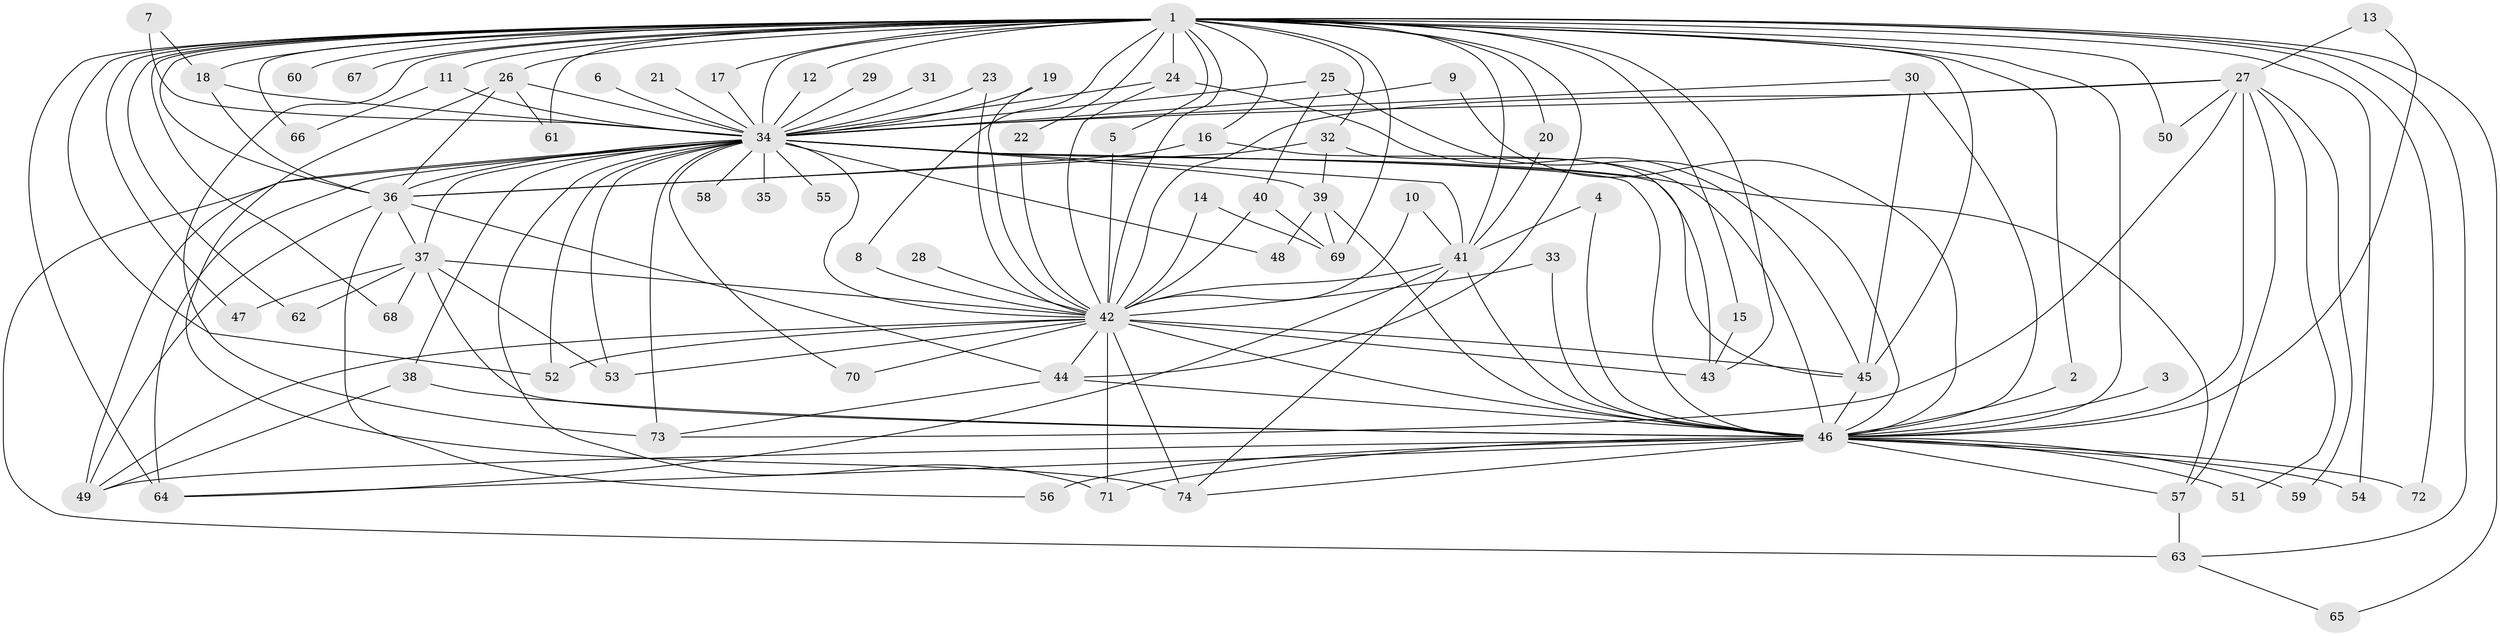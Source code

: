 // original degree distribution, {23: 0.006802721088435374, 17: 0.006802721088435374, 26: 0.006802721088435374, 12: 0.006802721088435374, 42: 0.006802721088435374, 20: 0.006802721088435374, 36: 0.006802721088435374, 29: 0.006802721088435374, 18: 0.006802721088435374, 34: 0.006802721088435374, 4: 0.10204081632653061, 3: 0.19727891156462585, 9: 0.006802721088435374, 5: 0.047619047619047616, 10: 0.006802721088435374, 2: 0.5510204081632653, 6: 0.02040816326530612}
// Generated by graph-tools (version 1.1) at 2025/49/03/09/25 03:49:31]
// undirected, 74 vertices, 167 edges
graph export_dot {
graph [start="1"]
  node [color=gray90,style=filled];
  1;
  2;
  3;
  4;
  5;
  6;
  7;
  8;
  9;
  10;
  11;
  12;
  13;
  14;
  15;
  16;
  17;
  18;
  19;
  20;
  21;
  22;
  23;
  24;
  25;
  26;
  27;
  28;
  29;
  30;
  31;
  32;
  33;
  34;
  35;
  36;
  37;
  38;
  39;
  40;
  41;
  42;
  43;
  44;
  45;
  46;
  47;
  48;
  49;
  50;
  51;
  52;
  53;
  54;
  55;
  56;
  57;
  58;
  59;
  60;
  61;
  62;
  63;
  64;
  65;
  66;
  67;
  68;
  69;
  70;
  71;
  72;
  73;
  74;
  1 -- 2 [weight=1.0];
  1 -- 5 [weight=1.0];
  1 -- 8 [weight=1.0];
  1 -- 11 [weight=1.0];
  1 -- 12 [weight=1.0];
  1 -- 15 [weight=1.0];
  1 -- 16 [weight=2.0];
  1 -- 17 [weight=1.0];
  1 -- 18 [weight=1.0];
  1 -- 20 [weight=1.0];
  1 -- 22 [weight=1.0];
  1 -- 24 [weight=2.0];
  1 -- 26 [weight=1.0];
  1 -- 32 [weight=2.0];
  1 -- 34 [weight=12.0];
  1 -- 36 [weight=1.0];
  1 -- 41 [weight=1.0];
  1 -- 42 [weight=4.0];
  1 -- 43 [weight=2.0];
  1 -- 44 [weight=1.0];
  1 -- 45 [weight=5.0];
  1 -- 46 [weight=4.0];
  1 -- 47 [weight=2.0];
  1 -- 50 [weight=1.0];
  1 -- 52 [weight=1.0];
  1 -- 54 [weight=1.0];
  1 -- 60 [weight=1.0];
  1 -- 61 [weight=1.0];
  1 -- 62 [weight=1.0];
  1 -- 63 [weight=1.0];
  1 -- 64 [weight=1.0];
  1 -- 65 [weight=1.0];
  1 -- 66 [weight=3.0];
  1 -- 67 [weight=1.0];
  1 -- 68 [weight=1.0];
  1 -- 69 [weight=4.0];
  1 -- 72 [weight=1.0];
  1 -- 73 [weight=1.0];
  2 -- 46 [weight=2.0];
  3 -- 46 [weight=1.0];
  4 -- 41 [weight=1.0];
  4 -- 46 [weight=1.0];
  5 -- 42 [weight=1.0];
  6 -- 34 [weight=1.0];
  7 -- 18 [weight=1.0];
  7 -- 34 [weight=1.0];
  8 -- 42 [weight=1.0];
  9 -- 34 [weight=1.0];
  9 -- 46 [weight=1.0];
  10 -- 41 [weight=1.0];
  10 -- 42 [weight=1.0];
  11 -- 34 [weight=1.0];
  11 -- 66 [weight=1.0];
  12 -- 34 [weight=1.0];
  13 -- 27 [weight=1.0];
  13 -- 46 [weight=1.0];
  14 -- 42 [weight=1.0];
  14 -- 69 [weight=1.0];
  15 -- 43 [weight=1.0];
  16 -- 36 [weight=1.0];
  16 -- 46 [weight=1.0];
  17 -- 34 [weight=1.0];
  18 -- 34 [weight=2.0];
  18 -- 36 [weight=1.0];
  19 -- 34 [weight=1.0];
  19 -- 42 [weight=1.0];
  20 -- 41 [weight=1.0];
  21 -- 34 [weight=2.0];
  22 -- 42 [weight=1.0];
  23 -- 34 [weight=1.0];
  23 -- 42 [weight=1.0];
  24 -- 34 [weight=1.0];
  24 -- 42 [weight=1.0];
  24 -- 45 [weight=1.0];
  25 -- 34 [weight=1.0];
  25 -- 40 [weight=1.0];
  25 -- 46 [weight=1.0];
  26 -- 34 [weight=1.0];
  26 -- 36 [weight=1.0];
  26 -- 61 [weight=1.0];
  26 -- 74 [weight=1.0];
  27 -- 34 [weight=1.0];
  27 -- 42 [weight=1.0];
  27 -- 46 [weight=3.0];
  27 -- 50 [weight=1.0];
  27 -- 51 [weight=1.0];
  27 -- 57 [weight=1.0];
  27 -- 59 [weight=1.0];
  27 -- 73 [weight=1.0];
  28 -- 42 [weight=1.0];
  29 -- 34 [weight=2.0];
  30 -- 34 [weight=2.0];
  30 -- 45 [weight=1.0];
  30 -- 46 [weight=1.0];
  31 -- 34 [weight=2.0];
  32 -- 36 [weight=1.0];
  32 -- 39 [weight=1.0];
  32 -- 43 [weight=2.0];
  33 -- 42 [weight=1.0];
  33 -- 46 [weight=1.0];
  34 -- 35 [weight=1.0];
  34 -- 36 [weight=1.0];
  34 -- 37 [weight=1.0];
  34 -- 38 [weight=1.0];
  34 -- 39 [weight=3.0];
  34 -- 41 [weight=1.0];
  34 -- 42 [weight=3.0];
  34 -- 45 [weight=3.0];
  34 -- 46 [weight=4.0];
  34 -- 48 [weight=1.0];
  34 -- 49 [weight=2.0];
  34 -- 52 [weight=2.0];
  34 -- 53 [weight=1.0];
  34 -- 55 [weight=3.0];
  34 -- 57 [weight=1.0];
  34 -- 58 [weight=2.0];
  34 -- 63 [weight=2.0];
  34 -- 64 [weight=2.0];
  34 -- 70 [weight=1.0];
  34 -- 71 [weight=1.0];
  34 -- 73 [weight=2.0];
  36 -- 37 [weight=1.0];
  36 -- 44 [weight=1.0];
  36 -- 49 [weight=1.0];
  36 -- 56 [weight=1.0];
  37 -- 42 [weight=1.0];
  37 -- 46 [weight=1.0];
  37 -- 47 [weight=1.0];
  37 -- 53 [weight=1.0];
  37 -- 62 [weight=1.0];
  37 -- 68 [weight=1.0];
  38 -- 46 [weight=1.0];
  38 -- 49 [weight=1.0];
  39 -- 46 [weight=1.0];
  39 -- 48 [weight=1.0];
  39 -- 69 [weight=1.0];
  40 -- 42 [weight=1.0];
  40 -- 69 [weight=1.0];
  41 -- 42 [weight=1.0];
  41 -- 46 [weight=2.0];
  41 -- 64 [weight=1.0];
  41 -- 74 [weight=1.0];
  42 -- 43 [weight=1.0];
  42 -- 44 [weight=1.0];
  42 -- 45 [weight=1.0];
  42 -- 46 [weight=1.0];
  42 -- 49 [weight=1.0];
  42 -- 52 [weight=1.0];
  42 -- 53 [weight=1.0];
  42 -- 70 [weight=1.0];
  42 -- 71 [weight=3.0];
  42 -- 74 [weight=2.0];
  44 -- 46 [weight=1.0];
  44 -- 73 [weight=1.0];
  45 -- 46 [weight=1.0];
  46 -- 49 [weight=1.0];
  46 -- 51 [weight=1.0];
  46 -- 54 [weight=1.0];
  46 -- 56 [weight=2.0];
  46 -- 57 [weight=1.0];
  46 -- 59 [weight=1.0];
  46 -- 64 [weight=1.0];
  46 -- 71 [weight=1.0];
  46 -- 72 [weight=1.0];
  46 -- 74 [weight=1.0];
  57 -- 63 [weight=1.0];
  63 -- 65 [weight=1.0];
}

